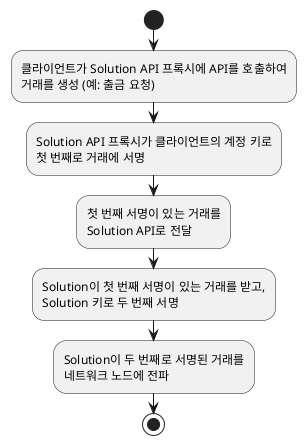 @startuml
start
:클라이언트가 Solution API 프록시에 API를 호출하여\n거래를 생성 (예: 출금 요청);
:Solution API 프록시가 클라이언트의 계정 키로\n첫 번째로 거래에 서명;
:첫 번째 서명이 있는 거래를\nSolution API로 전달;
:Solution이 첫 번째 서명이 있는 거래를 받고,\nSolution 키로 두 번째 서명;
:Solution이 두 번째로 서명된 거래를\n네트워크 노드에 전파;
stop
@enduml
